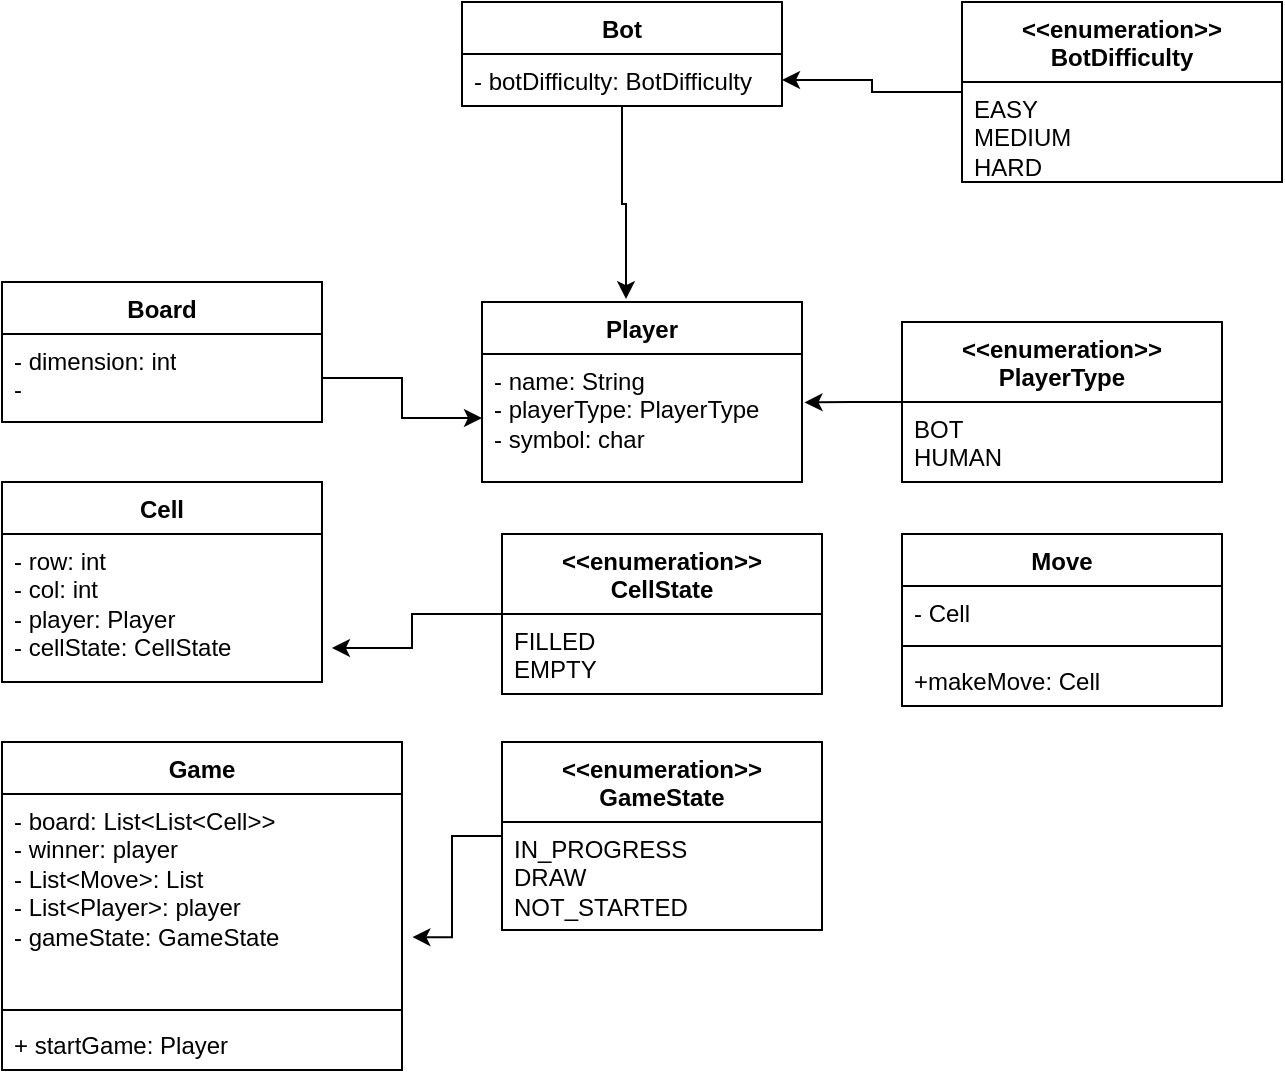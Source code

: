 <mxfile version="24.4.0" type="device">
  <diagram name="Page-1" id="HQ8Wli3p-SNDGxzhzrN6">
    <mxGraphModel dx="1060" dy="713" grid="1" gridSize="10" guides="1" tooltips="1" connect="1" arrows="1" fold="1" page="1" pageScale="1" pageWidth="850" pageHeight="1100" math="0" shadow="0">
      <root>
        <mxCell id="0" />
        <mxCell id="1" parent="0" />
        <mxCell id="dohAwXOUNfi4jFFiv4Lc-1" value="Board" style="swimlane;fontStyle=1;align=center;verticalAlign=top;childLayout=stackLayout;horizontal=1;startSize=26;horizontalStack=0;resizeParent=1;resizeParentMax=0;resizeLast=0;collapsible=1;marginBottom=0;whiteSpace=wrap;html=1;" vertex="1" parent="1">
          <mxGeometry x="100" y="170" width="160" height="70" as="geometry" />
        </mxCell>
        <mxCell id="dohAwXOUNfi4jFFiv4Lc-2" value="&lt;div&gt;- dimension: int&lt;/div&gt;&lt;div&gt;- &lt;br&gt;&lt;/div&gt;&lt;div&gt;&lt;br&gt;&lt;/div&gt;" style="text;strokeColor=none;fillColor=none;align=left;verticalAlign=top;spacingLeft=4;spacingRight=4;overflow=hidden;rotatable=0;points=[[0,0.5],[1,0.5]];portConstraint=eastwest;whiteSpace=wrap;html=1;" vertex="1" parent="dohAwXOUNfi4jFFiv4Lc-1">
          <mxGeometry y="26" width="160" height="44" as="geometry" />
        </mxCell>
        <mxCell id="dohAwXOUNfi4jFFiv4Lc-5" value="Player" style="swimlane;fontStyle=1;align=center;verticalAlign=top;childLayout=stackLayout;horizontal=1;startSize=26;horizontalStack=0;resizeParent=1;resizeParentMax=0;resizeLast=0;collapsible=1;marginBottom=0;whiteSpace=wrap;html=1;" vertex="1" parent="1">
          <mxGeometry x="340" y="180" width="160" height="90" as="geometry" />
        </mxCell>
        <mxCell id="dohAwXOUNfi4jFFiv4Lc-6" value="&lt;div&gt;- name: String&lt;/div&gt;&lt;div&gt;- playerType: PlayerType&lt;/div&gt;&lt;div&gt;- symbol: char&lt;/div&gt;" style="text;strokeColor=none;fillColor=none;align=left;verticalAlign=top;spacingLeft=4;spacingRight=4;overflow=hidden;rotatable=0;points=[[0,0.5],[1,0.5]];portConstraint=eastwest;whiteSpace=wrap;html=1;" vertex="1" parent="dohAwXOUNfi4jFFiv4Lc-5">
          <mxGeometry y="26" width="160" height="64" as="geometry" />
        </mxCell>
        <mxCell id="dohAwXOUNfi4jFFiv4Lc-9" value="&lt;div&gt;&amp;lt;&amp;lt;enumeration&amp;gt;&amp;gt;&lt;/div&gt;&lt;div&gt;PlayerType&lt;/div&gt;" style="swimlane;fontStyle=1;align=center;verticalAlign=top;childLayout=stackLayout;horizontal=1;startSize=40;horizontalStack=0;resizeParent=1;resizeParentMax=0;resizeLast=0;collapsible=1;marginBottom=0;whiteSpace=wrap;html=1;" vertex="1" parent="1">
          <mxGeometry x="550" y="190" width="160" height="80" as="geometry" />
        </mxCell>
        <mxCell id="dohAwXOUNfi4jFFiv4Lc-10" value="&lt;div&gt;BOT&lt;/div&gt;&lt;div&gt;HUMAN&lt;br&gt;&lt;/div&gt;" style="text;strokeColor=none;fillColor=none;align=left;verticalAlign=top;spacingLeft=4;spacingRight=4;overflow=hidden;rotatable=0;points=[[0,0.5],[1,0.5]];portConstraint=eastwest;whiteSpace=wrap;html=1;" vertex="1" parent="dohAwXOUNfi4jFFiv4Lc-9">
          <mxGeometry y="40" width="160" height="40" as="geometry" />
        </mxCell>
        <mxCell id="dohAwXOUNfi4jFFiv4Lc-14" value="Cell" style="swimlane;fontStyle=1;align=center;verticalAlign=top;childLayout=stackLayout;horizontal=1;startSize=26;horizontalStack=0;resizeParent=1;resizeParentMax=0;resizeLast=0;collapsible=1;marginBottom=0;whiteSpace=wrap;html=1;" vertex="1" parent="1">
          <mxGeometry x="100" y="270" width="160" height="100" as="geometry" />
        </mxCell>
        <mxCell id="dohAwXOUNfi4jFFiv4Lc-15" value="&lt;div&gt;- row: int&lt;/div&gt;&lt;div&gt;- col: int&lt;/div&gt;&lt;div&gt;- player: Player&lt;/div&gt;&lt;div&gt;- cellState: CellState&lt;/div&gt;" style="text;strokeColor=none;fillColor=none;align=left;verticalAlign=top;spacingLeft=4;spacingRight=4;overflow=hidden;rotatable=0;points=[[0,0.5],[1,0.5]];portConstraint=eastwest;whiteSpace=wrap;html=1;" vertex="1" parent="dohAwXOUNfi4jFFiv4Lc-14">
          <mxGeometry y="26" width="160" height="74" as="geometry" />
        </mxCell>
        <mxCell id="dohAwXOUNfi4jFFiv4Lc-18" value="&lt;div&gt;&amp;lt;&amp;lt;enumeration&amp;gt;&amp;gt;&lt;/div&gt;&lt;div&gt;CellState&lt;/div&gt;" style="swimlane;fontStyle=1;align=center;verticalAlign=top;childLayout=stackLayout;horizontal=1;startSize=40;horizontalStack=0;resizeParent=1;resizeParentMax=0;resizeLast=0;collapsible=1;marginBottom=0;whiteSpace=wrap;html=1;" vertex="1" parent="1">
          <mxGeometry x="350" y="296" width="160" height="80" as="geometry" />
        </mxCell>
        <mxCell id="dohAwXOUNfi4jFFiv4Lc-19" value="&lt;div&gt;FILLED&lt;/div&gt;&lt;div&gt;EMPTY&lt;br&gt;&lt;/div&gt;" style="text;strokeColor=none;fillColor=none;align=left;verticalAlign=top;spacingLeft=4;spacingRight=4;overflow=hidden;rotatable=0;points=[[0,0.5],[1,0.5]];portConstraint=eastwest;whiteSpace=wrap;html=1;" vertex="1" parent="dohAwXOUNfi4jFFiv4Lc-18">
          <mxGeometry y="40" width="160" height="40" as="geometry" />
        </mxCell>
        <mxCell id="dohAwXOUNfi4jFFiv4Lc-22" style="edgeStyle=orthogonalEdgeStyle;rounded=0;orthogonalLoop=1;jettySize=auto;html=1;entryX=1.031;entryY=0.77;entryDx=0;entryDy=0;entryPerimeter=0;" edge="1" parent="1" source="dohAwXOUNfi4jFFiv4Lc-18" target="dohAwXOUNfi4jFFiv4Lc-15">
          <mxGeometry relative="1" as="geometry" />
        </mxCell>
        <mxCell id="dohAwXOUNfi4jFFiv4Lc-23" style="edgeStyle=orthogonalEdgeStyle;rounded=0;orthogonalLoop=1;jettySize=auto;html=1;entryX=1.008;entryY=0.379;entryDx=0;entryDy=0;entryPerimeter=0;" edge="1" parent="1" source="dohAwXOUNfi4jFFiv4Lc-9" target="dohAwXOUNfi4jFFiv4Lc-6">
          <mxGeometry relative="1" as="geometry" />
        </mxCell>
        <mxCell id="dohAwXOUNfi4jFFiv4Lc-24" value="Move" style="swimlane;fontStyle=1;align=center;verticalAlign=top;childLayout=stackLayout;horizontal=1;startSize=26;horizontalStack=0;resizeParent=1;resizeParentMax=0;resizeLast=0;collapsible=1;marginBottom=0;whiteSpace=wrap;html=1;" vertex="1" parent="1">
          <mxGeometry x="550" y="296" width="160" height="86" as="geometry" />
        </mxCell>
        <mxCell id="dohAwXOUNfi4jFFiv4Lc-25" value="- Cell" style="text;strokeColor=none;fillColor=none;align=left;verticalAlign=top;spacingLeft=4;spacingRight=4;overflow=hidden;rotatable=0;points=[[0,0.5],[1,0.5]];portConstraint=eastwest;whiteSpace=wrap;html=1;" vertex="1" parent="dohAwXOUNfi4jFFiv4Lc-24">
          <mxGeometry y="26" width="160" height="26" as="geometry" />
        </mxCell>
        <mxCell id="dohAwXOUNfi4jFFiv4Lc-26" value="" style="line;strokeWidth=1;fillColor=none;align=left;verticalAlign=middle;spacingTop=-1;spacingLeft=3;spacingRight=3;rotatable=0;labelPosition=right;points=[];portConstraint=eastwest;strokeColor=inherit;" vertex="1" parent="dohAwXOUNfi4jFFiv4Lc-24">
          <mxGeometry y="52" width="160" height="8" as="geometry" />
        </mxCell>
        <mxCell id="dohAwXOUNfi4jFFiv4Lc-27" value="+makeMove: Cell" style="text;strokeColor=none;fillColor=none;align=left;verticalAlign=top;spacingLeft=4;spacingRight=4;overflow=hidden;rotatable=0;points=[[0,0.5],[1,0.5]];portConstraint=eastwest;whiteSpace=wrap;html=1;" vertex="1" parent="dohAwXOUNfi4jFFiv4Lc-24">
          <mxGeometry y="60" width="160" height="26" as="geometry" />
        </mxCell>
        <mxCell id="dohAwXOUNfi4jFFiv4Lc-28" value="Game" style="swimlane;fontStyle=1;align=center;verticalAlign=top;childLayout=stackLayout;horizontal=1;startSize=26;horizontalStack=0;resizeParent=1;resizeParentMax=0;resizeLast=0;collapsible=1;marginBottom=0;whiteSpace=wrap;html=1;" vertex="1" parent="1">
          <mxGeometry x="100" y="400" width="200" height="164" as="geometry" />
        </mxCell>
        <mxCell id="dohAwXOUNfi4jFFiv4Lc-29" value="&lt;div&gt;- board: List&amp;lt;List&amp;lt;Cell&amp;gt;&amp;gt;&lt;/div&gt;&lt;div&gt;- winner: player&lt;br&gt;&lt;/div&gt;&lt;div&gt;- List&amp;lt;Move&amp;gt;: List&lt;/div&gt;&lt;div&gt;- List&amp;lt;Player&amp;gt;: player&lt;/div&gt;&lt;div&gt;- gameState: GameState&lt;/div&gt;" style="text;strokeColor=none;fillColor=none;align=left;verticalAlign=top;spacingLeft=4;spacingRight=4;overflow=hidden;rotatable=0;points=[[0,0.5],[1,0.5]];portConstraint=eastwest;whiteSpace=wrap;html=1;" vertex="1" parent="dohAwXOUNfi4jFFiv4Lc-28">
          <mxGeometry y="26" width="200" height="104" as="geometry" />
        </mxCell>
        <mxCell id="dohAwXOUNfi4jFFiv4Lc-30" value="" style="line;strokeWidth=1;fillColor=none;align=left;verticalAlign=middle;spacingTop=-1;spacingLeft=3;spacingRight=3;rotatable=0;labelPosition=right;points=[];portConstraint=eastwest;strokeColor=inherit;" vertex="1" parent="dohAwXOUNfi4jFFiv4Lc-28">
          <mxGeometry y="130" width="200" height="8" as="geometry" />
        </mxCell>
        <mxCell id="dohAwXOUNfi4jFFiv4Lc-31" value="+ startGame: Player" style="text;strokeColor=none;fillColor=none;align=left;verticalAlign=top;spacingLeft=4;spacingRight=4;overflow=hidden;rotatable=0;points=[[0,0.5],[1,0.5]];portConstraint=eastwest;whiteSpace=wrap;html=1;" vertex="1" parent="dohAwXOUNfi4jFFiv4Lc-28">
          <mxGeometry y="138" width="200" height="26" as="geometry" />
        </mxCell>
        <mxCell id="dohAwXOUNfi4jFFiv4Lc-32" value="Bot" style="swimlane;fontStyle=1;align=center;verticalAlign=top;childLayout=stackLayout;horizontal=1;startSize=26;horizontalStack=0;resizeParent=1;resizeParentMax=0;resizeLast=0;collapsible=1;marginBottom=0;whiteSpace=wrap;html=1;" vertex="1" parent="1">
          <mxGeometry x="330" y="30" width="160" height="52" as="geometry" />
        </mxCell>
        <mxCell id="dohAwXOUNfi4jFFiv4Lc-33" value="- botDifficulty: BotDifficulty" style="text;strokeColor=none;fillColor=none;align=left;verticalAlign=top;spacingLeft=4;spacingRight=4;overflow=hidden;rotatable=0;points=[[0,0.5],[1,0.5]];portConstraint=eastwest;whiteSpace=wrap;html=1;" vertex="1" parent="dohAwXOUNfi4jFFiv4Lc-32">
          <mxGeometry y="26" width="160" height="26" as="geometry" />
        </mxCell>
        <mxCell id="dohAwXOUNfi4jFFiv4Lc-36" style="edgeStyle=orthogonalEdgeStyle;rounded=0;orthogonalLoop=1;jettySize=auto;html=1;entryX=0.45;entryY=-0.016;entryDx=0;entryDy=0;entryPerimeter=0;" edge="1" parent="1" source="dohAwXOUNfi4jFFiv4Lc-32" target="dohAwXOUNfi4jFFiv4Lc-5">
          <mxGeometry relative="1" as="geometry" />
        </mxCell>
        <mxCell id="dohAwXOUNfi4jFFiv4Lc-41" style="edgeStyle=orthogonalEdgeStyle;rounded=0;orthogonalLoop=1;jettySize=auto;html=1;entryX=1;entryY=0.5;entryDx=0;entryDy=0;" edge="1" parent="1" source="dohAwXOUNfi4jFFiv4Lc-37" target="dohAwXOUNfi4jFFiv4Lc-33">
          <mxGeometry relative="1" as="geometry" />
        </mxCell>
        <mxCell id="dohAwXOUNfi4jFFiv4Lc-37" value="&lt;div&gt;&amp;lt;&amp;lt;enumeration&amp;gt;&amp;gt;&lt;/div&gt;&lt;div&gt;BotDifficulty&lt;/div&gt;" style="swimlane;fontStyle=1;align=center;verticalAlign=top;childLayout=stackLayout;horizontal=1;startSize=40;horizontalStack=0;resizeParent=1;resizeParentMax=0;resizeLast=0;collapsible=1;marginBottom=0;whiteSpace=wrap;html=1;" vertex="1" parent="1">
          <mxGeometry x="580" y="30" width="160" height="90" as="geometry" />
        </mxCell>
        <mxCell id="dohAwXOUNfi4jFFiv4Lc-38" value="&lt;div&gt;EASY&lt;/div&gt;&lt;div&gt;MEDIUM&lt;/div&gt;&lt;div&gt;HARD&lt;br&gt;&lt;/div&gt;" style="text;strokeColor=none;fillColor=none;align=left;verticalAlign=top;spacingLeft=4;spacingRight=4;overflow=hidden;rotatable=0;points=[[0,0.5],[1,0.5]];portConstraint=eastwest;whiteSpace=wrap;html=1;" vertex="1" parent="dohAwXOUNfi4jFFiv4Lc-37">
          <mxGeometry y="40" width="160" height="50" as="geometry" />
        </mxCell>
        <mxCell id="dohAwXOUNfi4jFFiv4Lc-42" value="&lt;div&gt;&amp;lt;&amp;lt;enumeration&amp;gt;&amp;gt;&lt;/div&gt;&lt;div&gt;GameState&lt;/div&gt;" style="swimlane;fontStyle=1;align=center;verticalAlign=top;childLayout=stackLayout;horizontal=1;startSize=40;horizontalStack=0;resizeParent=1;resizeParentMax=0;resizeLast=0;collapsible=1;marginBottom=0;whiteSpace=wrap;html=1;" vertex="1" parent="1">
          <mxGeometry x="350" y="400" width="160" height="94" as="geometry" />
        </mxCell>
        <mxCell id="dohAwXOUNfi4jFFiv4Lc-43" value="&lt;div&gt;IN_PROGRESS&lt;/div&gt;&lt;div&gt;DRAW&lt;/div&gt;&lt;div&gt;NOT_STARTED&lt;br&gt;&lt;/div&gt;" style="text;strokeColor=none;fillColor=none;align=left;verticalAlign=top;spacingLeft=4;spacingRight=4;overflow=hidden;rotatable=0;points=[[0,0.5],[1,0.5]];portConstraint=eastwest;whiteSpace=wrap;html=1;" vertex="1" parent="dohAwXOUNfi4jFFiv4Lc-42">
          <mxGeometry y="40" width="160" height="54" as="geometry" />
        </mxCell>
        <mxCell id="dohAwXOUNfi4jFFiv4Lc-47" style="edgeStyle=orthogonalEdgeStyle;rounded=0;orthogonalLoop=1;jettySize=auto;html=1;entryX=1.026;entryY=0.688;entryDx=0;entryDy=0;entryPerimeter=0;" edge="1" parent="1" source="dohAwXOUNfi4jFFiv4Lc-42" target="dohAwXOUNfi4jFFiv4Lc-29">
          <mxGeometry relative="1" as="geometry" />
        </mxCell>
        <mxCell id="dohAwXOUNfi4jFFiv4Lc-49" value="" style="edgeStyle=orthogonalEdgeStyle;rounded=0;orthogonalLoop=1;jettySize=auto;html=1;" edge="1" parent="1" source="dohAwXOUNfi4jFFiv4Lc-2" target="dohAwXOUNfi4jFFiv4Lc-6">
          <mxGeometry relative="1" as="geometry" />
        </mxCell>
      </root>
    </mxGraphModel>
  </diagram>
</mxfile>
